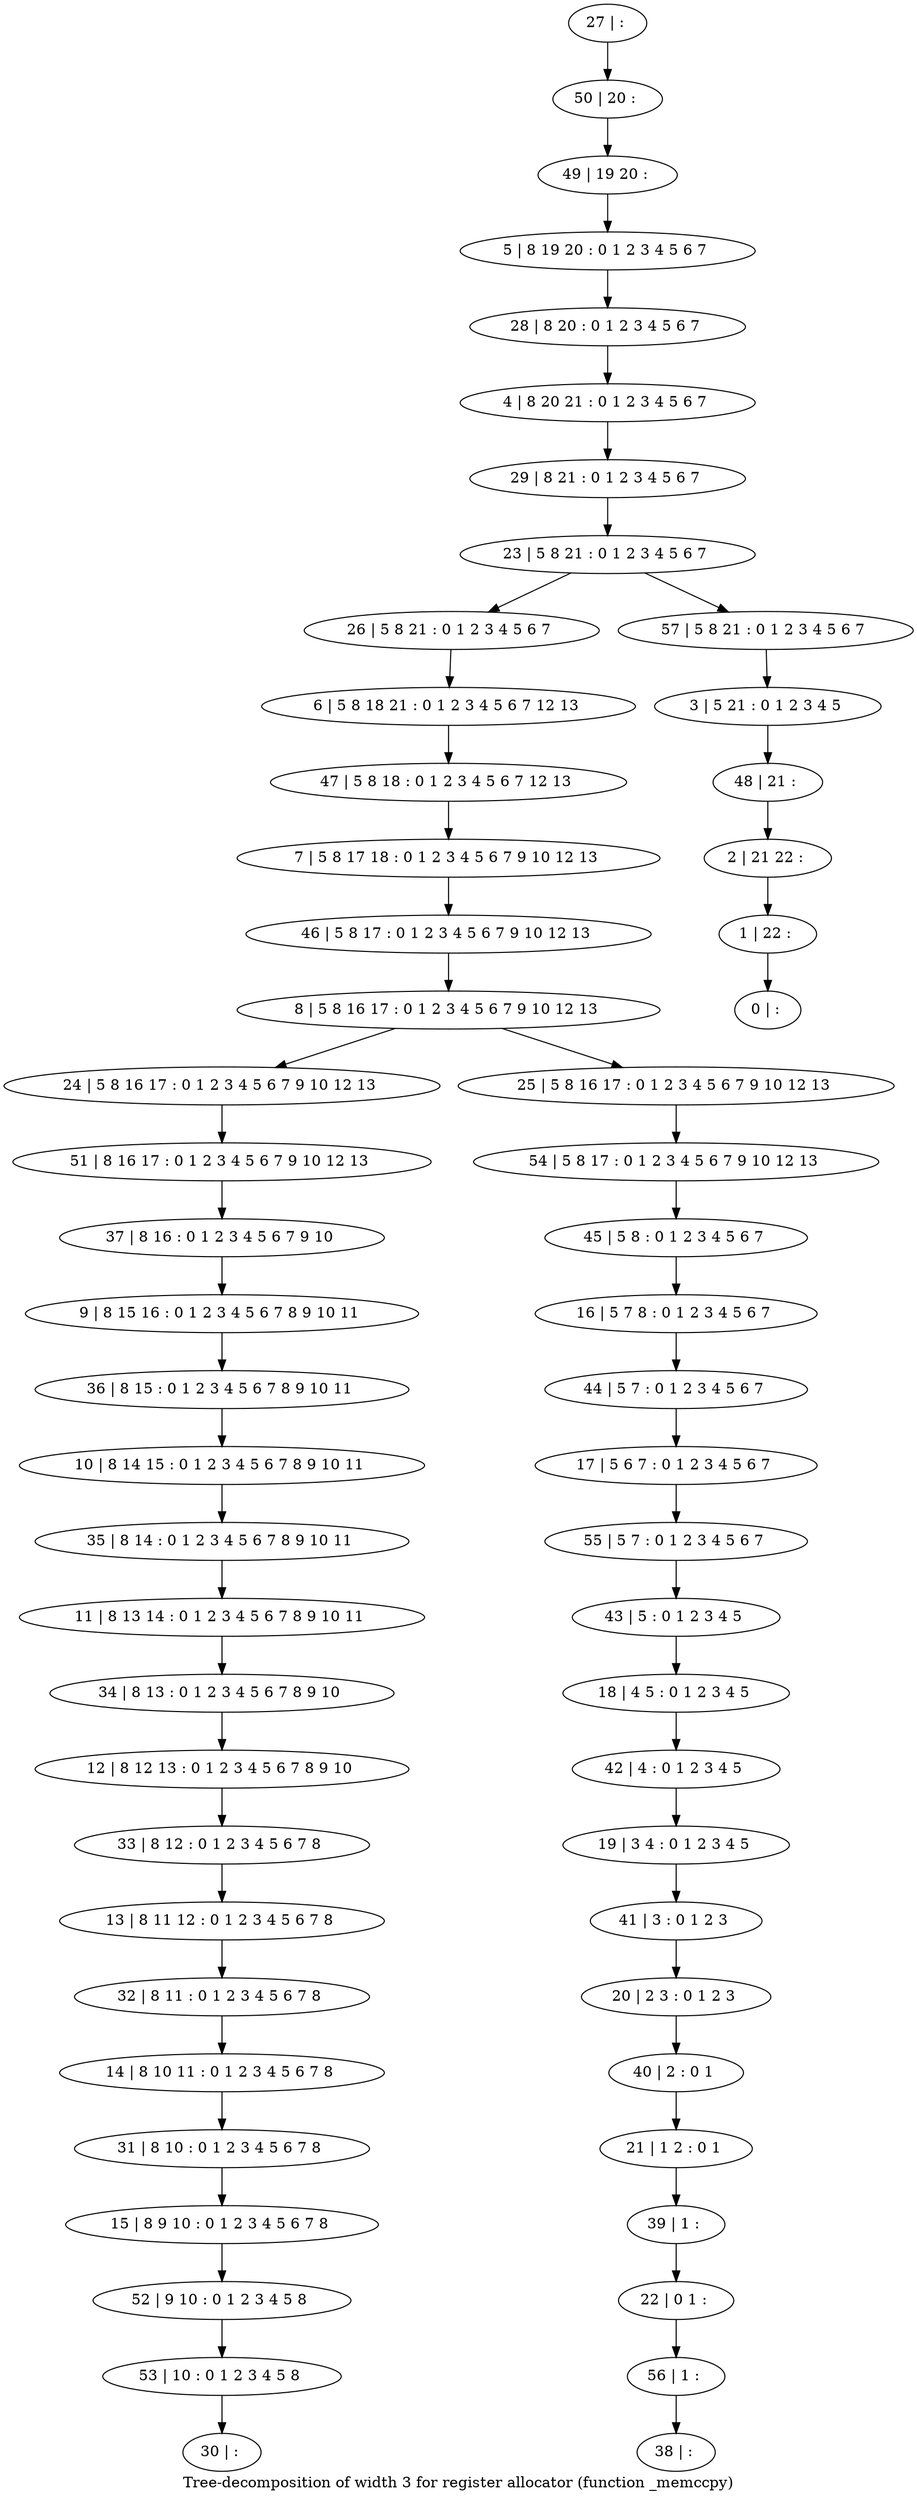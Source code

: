 digraph G {
graph [label="Tree-decomposition of width 3 for register allocator (function _memccpy)"]
0[label="0 | : "];
1[label="1 | 22 : "];
2[label="2 | 21 22 : "];
3[label="3 | 5 21 : 0 1 2 3 4 5 "];
4[label="4 | 8 20 21 : 0 1 2 3 4 5 6 7 "];
5[label="5 | 8 19 20 : 0 1 2 3 4 5 6 7 "];
6[label="6 | 5 8 18 21 : 0 1 2 3 4 5 6 7 12 13 "];
7[label="7 | 5 8 17 18 : 0 1 2 3 4 5 6 7 9 10 12 13 "];
8[label="8 | 5 8 16 17 : 0 1 2 3 4 5 6 7 9 10 12 13 "];
9[label="9 | 8 15 16 : 0 1 2 3 4 5 6 7 8 9 10 11 "];
10[label="10 | 8 14 15 : 0 1 2 3 4 5 6 7 8 9 10 11 "];
11[label="11 | 8 13 14 : 0 1 2 3 4 5 6 7 8 9 10 11 "];
12[label="12 | 8 12 13 : 0 1 2 3 4 5 6 7 8 9 10 "];
13[label="13 | 8 11 12 : 0 1 2 3 4 5 6 7 8 "];
14[label="14 | 8 10 11 : 0 1 2 3 4 5 6 7 8 "];
15[label="15 | 8 9 10 : 0 1 2 3 4 5 6 7 8 "];
16[label="16 | 5 7 8 : 0 1 2 3 4 5 6 7 "];
17[label="17 | 5 6 7 : 0 1 2 3 4 5 6 7 "];
18[label="18 | 4 5 : 0 1 2 3 4 5 "];
19[label="19 | 3 4 : 0 1 2 3 4 5 "];
20[label="20 | 2 3 : 0 1 2 3 "];
21[label="21 | 1 2 : 0 1 "];
22[label="22 | 0 1 : "];
23[label="23 | 5 8 21 : 0 1 2 3 4 5 6 7 "];
24[label="24 | 5 8 16 17 : 0 1 2 3 4 5 6 7 9 10 12 13 "];
25[label="25 | 5 8 16 17 : 0 1 2 3 4 5 6 7 9 10 12 13 "];
26[label="26 | 5 8 21 : 0 1 2 3 4 5 6 7 "];
27[label="27 | : "];
28[label="28 | 8 20 : 0 1 2 3 4 5 6 7 "];
29[label="29 | 8 21 : 0 1 2 3 4 5 6 7 "];
30[label="30 | : "];
31[label="31 | 8 10 : 0 1 2 3 4 5 6 7 8 "];
32[label="32 | 8 11 : 0 1 2 3 4 5 6 7 8 "];
33[label="33 | 8 12 : 0 1 2 3 4 5 6 7 8 "];
34[label="34 | 8 13 : 0 1 2 3 4 5 6 7 8 9 10 "];
35[label="35 | 8 14 : 0 1 2 3 4 5 6 7 8 9 10 11 "];
36[label="36 | 8 15 : 0 1 2 3 4 5 6 7 8 9 10 11 "];
37[label="37 | 8 16 : 0 1 2 3 4 5 6 7 9 10 "];
38[label="38 | : "];
39[label="39 | 1 : "];
40[label="40 | 2 : 0 1 "];
41[label="41 | 3 : 0 1 2 3 "];
42[label="42 | 4 : 0 1 2 3 4 5 "];
43[label="43 | 5 : 0 1 2 3 4 5 "];
44[label="44 | 5 7 : 0 1 2 3 4 5 6 7 "];
45[label="45 | 5 8 : 0 1 2 3 4 5 6 7 "];
46[label="46 | 5 8 17 : 0 1 2 3 4 5 6 7 9 10 12 13 "];
47[label="47 | 5 8 18 : 0 1 2 3 4 5 6 7 12 13 "];
48[label="48 | 21 : "];
49[label="49 | 19 20 : "];
50[label="50 | 20 : "];
51[label="51 | 8 16 17 : 0 1 2 3 4 5 6 7 9 10 12 13 "];
52[label="52 | 9 10 : 0 1 2 3 4 5 8 "];
53[label="53 | 10 : 0 1 2 3 4 5 8 "];
54[label="54 | 5 8 17 : 0 1 2 3 4 5 6 7 9 10 12 13 "];
55[label="55 | 5 7 : 0 1 2 3 4 5 6 7 "];
56[label="56 | 1 : "];
57[label="57 | 5 8 21 : 0 1 2 3 4 5 6 7 "];
8->24 ;
8->25 ;
26->6 ;
31->15 ;
14->31 ;
32->14 ;
13->32 ;
33->13 ;
12->33 ;
34->12 ;
11->34 ;
35->11 ;
10->35 ;
36->10 ;
9->36 ;
37->9 ;
39->22 ;
21->39 ;
40->21 ;
20->40 ;
41->20 ;
19->41 ;
42->19 ;
18->42 ;
43->18 ;
44->17 ;
16->44 ;
45->16 ;
46->8 ;
7->46 ;
47->7 ;
6->47 ;
51->37 ;
24->51 ;
15->52 ;
53->30 ;
52->53 ;
54->45 ;
25->54 ;
55->43 ;
17->55 ;
56->38 ;
22->56 ;
27->50 ;
50->49 ;
49->5 ;
5->28 ;
28->4 ;
4->29 ;
29->23 ;
3->48 ;
48->2 ;
2->1 ;
1->0 ;
57->3 ;
23->26 ;
23->57 ;
}

